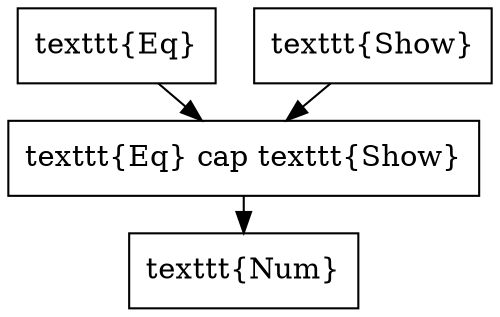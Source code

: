 digraph kinds {
	graph [ranksep=0.25];
	node [shape=box];

	"\texttt{Eq}" -> "\texttt{Eq} \cap \texttt{Show}";
	"\texttt{Show}" -> "\texttt{Eq} \cap \texttt{Show}";
	"\texttt{Eq} \cap \texttt{Show}" -> "\texttt{Num}";
}
